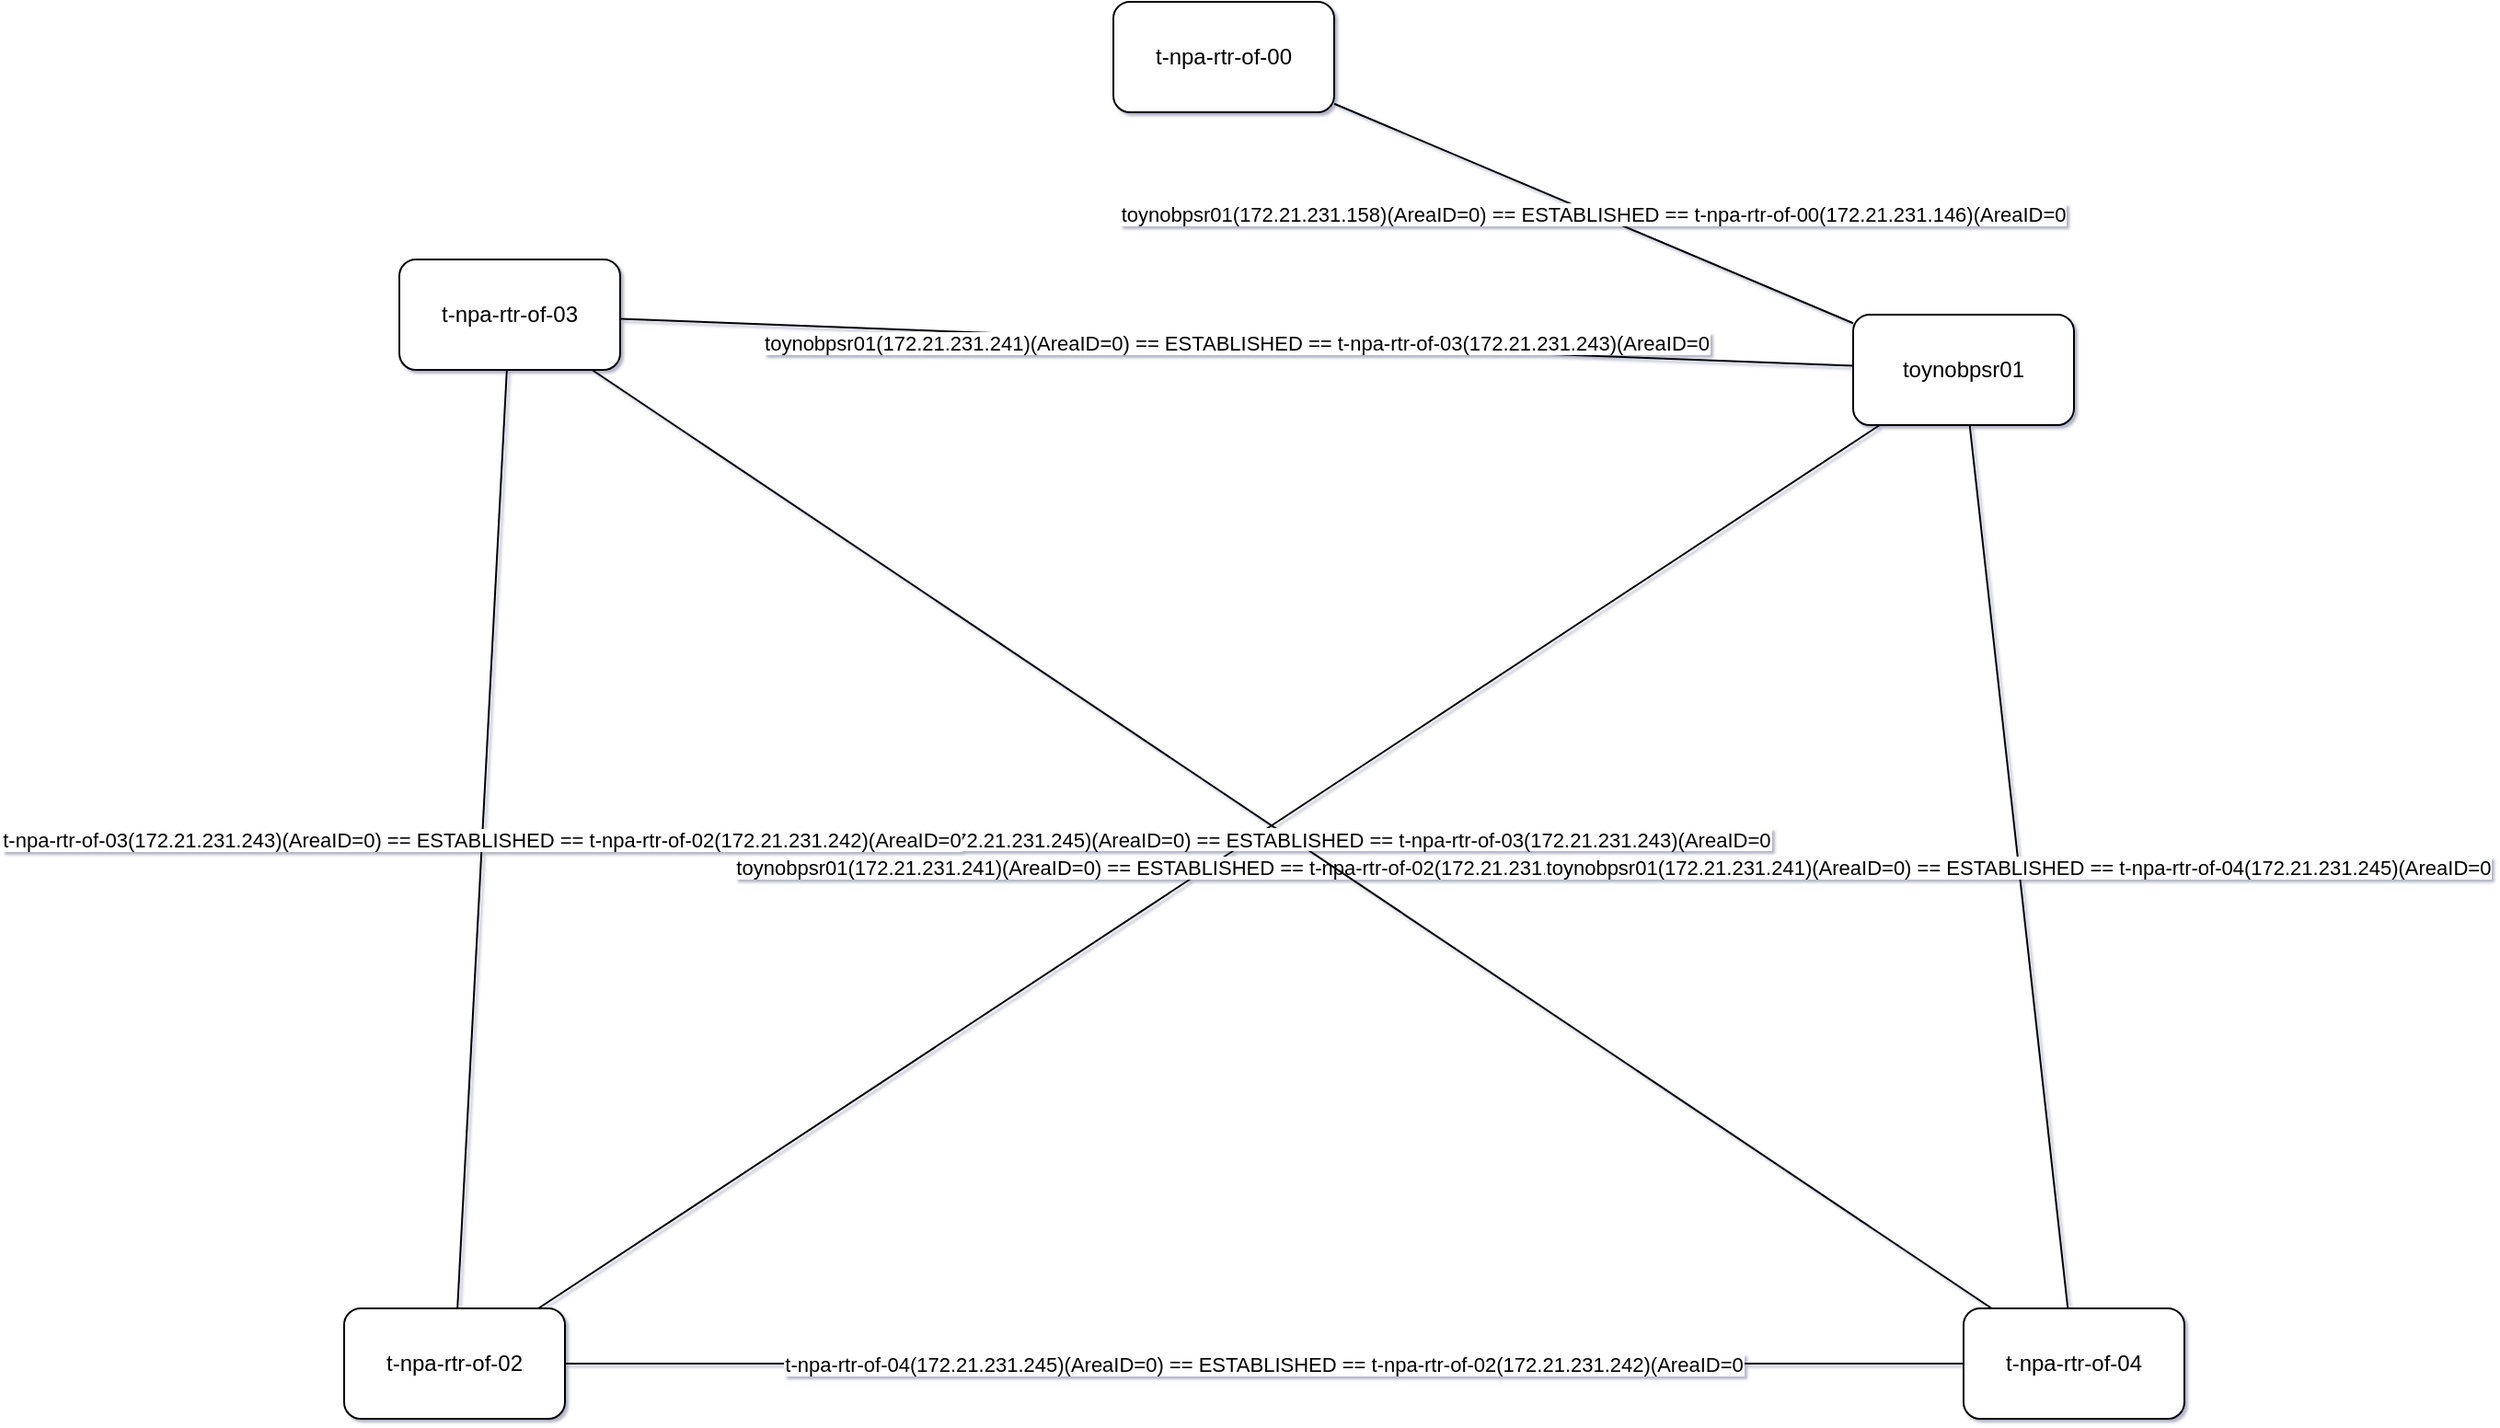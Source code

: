 <mxfile compressed="false" version="13.7.3" type="device" pages="3">
  <diagram id="OSPF" name="OSPF">
    <mxGraphModel dx="1106" dy="811" grid="1" gridSize="10" guides="1" tooltips="1" connect="1" arrows="1" fold="1" page="1" pageScale="1" pageWidth="827" pageHeight="1169" math="0" shadow="1">
      <root>
        <mxCell id="0" />
        <mxCell id="1" parent="0" />
        <object label="toynobpsr01" id="toynobpsr01">
          <mxCell style="rounded=1;whiteSpace=wrap;html=1;" parent="1" vertex="1">
            <mxGeometry x="1050" y="170" width="120" height="60" as="geometry" />
          </mxCell>
        </object>
        <object label="t-npa-rtr-of-02" id="t-npa-rtr-of-02">
          <mxCell style="rounded=1;whiteSpace=wrap;html=1;" parent="1" vertex="1">
            <mxGeometry x="230" y="710" width="120" height="60" as="geometry" />
          </mxCell>
        </object>
        <object label="toynobpsr01(172.21.231.241)(AreaID=0) == ESTABLISHED == t-npa-rtr-of-02(172.21.231.242)(AreaID=0" id="34fb4cf7d62f0d001eb6e7feff6354bf">
          <mxCell style="endArrow=none;" parent="1" source="toynobpsr01" target="t-npa-rtr-of-02" edge="1">
            <mxGeometry relative="1" as="geometry" />
          </mxCell>
        </object>
        <object label="t-npa-rtr-of-03" id="t-npa-rtr-of-03">
          <mxCell style="rounded=1;whiteSpace=wrap;html=1;" parent="1" vertex="1">
            <mxGeometry x="260" y="140" width="120" height="60" as="geometry" />
          </mxCell>
        </object>
        <object label="toynobpsr01(172.21.231.241)(AreaID=0) == ESTABLISHED == t-npa-rtr-of-03(172.21.231.243)(AreaID=0" id="04943d5bbe9ef741d0db329ebc8a2921">
          <mxCell style="endArrow=none;" parent="1" source="toynobpsr01" target="t-npa-rtr-of-03" edge="1">
            <mxGeometry relative="1" as="geometry" />
          </mxCell>
        </object>
        <object label="t-npa-rtr-of-04" id="t-npa-rtr-of-04">
          <mxCell style="rounded=1;whiteSpace=wrap;html=1;" parent="1" vertex="1">
            <mxGeometry x="1110" y="710" width="120" height="60" as="geometry" />
          </mxCell>
        </object>
        <object label="t-npa-rtr-of-04(172.21.231.245)(AreaID=0) == ESTABLISHED == t-npa-rtr-of-02(172.21.231.242)(AreaID=0" id="a912496407462e942f3b08061f4ae048">
          <mxCell style="endArrow=none;" parent="1" source="t-npa-rtr-of-04" target="t-npa-rtr-of-02" edge="1">
            <mxGeometry relative="1" as="geometry" />
          </mxCell>
        </object>
        <object label="t-npa-rtr-of-04(172.21.231.245)(AreaID=0) == ESTABLISHED == t-npa-rtr-of-03(172.21.231.243)(AreaID=0" id="ccb17b56f60f432718a5d732745fc928">
          <mxCell style="endArrow=none;" parent="1" source="t-npa-rtr-of-04" target="t-npa-rtr-of-03" edge="1">
            <mxGeometry relative="1" as="geometry" />
          </mxCell>
        </object>
        <object label="toynobpsr01(172.21.231.241)(AreaID=0) == ESTABLISHED == t-npa-rtr-of-04(172.21.231.245)(AreaID=0" id="db98a70eae7ee5fca152eadb5885ec41">
          <mxCell style="endArrow=none;" parent="1" source="toynobpsr01" target="t-npa-rtr-of-04" edge="1">
            <mxGeometry relative="1" as="geometry" />
          </mxCell>
        </object>
        <object label="t-npa-rtr-of-03(172.21.231.243)(AreaID=0) == ESTABLISHED == t-npa-rtr-of-02(172.21.231.242)(AreaID=0" id="635ddcd32f633ee87bce7cbd25a68066">
          <mxCell style="endArrow=none;" parent="1" source="t-npa-rtr-of-03" target="t-npa-rtr-of-02" edge="1">
            <mxGeometry relative="1" as="geometry" />
          </mxCell>
        </object>
        <object label="t-npa-rtr-of-00" id="t-npa-rtr-of-00">
          <mxCell style="rounded=1;whiteSpace=wrap;html=1;" parent="1" vertex="1">
            <mxGeometry x="648" width="120" height="60" as="geometry" />
          </mxCell>
        </object>
        <object label="toynobpsr01(172.21.231.158)(AreaID=0) == ESTABLISHED == t-npa-rtr-of-00(172.21.231.146)(AreaID=0" id="057235448f6b6471aa4fac7fccd21aec">
          <mxCell style="endArrow=none;" parent="1" source="toynobpsr01" target="t-npa-rtr-of-00" edge="1">
            <mxGeometry relative="1" as="geometry" />
          </mxCell>
        </object>
      </root>
    </mxGraphModel>
  </diagram>
  <diagram id="BGP" name="BGP">
    <mxGraphModel dx="1106" dy="811" grid="1" gridSize="10" guides="1" tooltips="1" connect="1" arrows="1" fold="1" page="1" pageScale="1" pageWidth="827" pageHeight="1169" math="0" shadow="1">
      <root>
        <mxCell id="0" />
        <mxCell id="1" parent="0" />
        <object label="t-npa-rtr-of-00 (65533)" id="t-npa-rtr-of-00 (65533)">
          <mxCell style="rounded=1;whiteSpace=wrap;html=1;" parent="1" vertex="1">
            <mxGeometry x="333" y="692" width="120" height="60" as="geometry" />
          </mxCell>
        </object>
        <object label="None (65530)" id="None (65530)">
          <mxCell style="rounded=1;whiteSpace=wrap;html=1;" parent="1" vertex="1">
            <mxGeometry x="670" y="800" width="120" height="60" as="geometry" />
          </mxCell>
        </object>
        <object label="t-npa-rtr-of-00 (65533)(132.147.11.17) == NOT_COMPATIBLE == None (65530)(132.147.11.20)" id="0e3c789738fa6c93e1e899c4b7506e72">
          <mxCell style="endArrow=none;" parent="1" source="t-npa-rtr-of-00 (65533)" target="None (65530)" edge="1">
            <mxGeometry relative="1" as="geometry" />
          </mxCell>
        </object>
        <object label="t-npa-rtr-of-01 (65533)" id="t-npa-rtr-of-01 (65533)">
          <mxCell style="rounded=1;whiteSpace=wrap;html=1;" parent="1" vertex="1">
            <mxGeometry x="241" y="381" width="120" height="60" as="geometry" />
          </mxCell>
        </object>
        <object label="t-npa-rtr-of-00 (65533)(172.21.231.25) == ESTABLISHED == t-npa-rtr-of-01 (65533)(172.21.231.26)" id="2f7b07fec26a407cc14d606df24a6f63">
          <mxCell style="endArrow=none;" parent="1" source="t-npa-rtr-of-00 (65533)" target="t-npa-rtr-of-01 (65533)" edge="1">
            <mxGeometry relative="1" as="geometry" />
          </mxCell>
        </object>
        <object label="None (7474)" id="None (7474)">
          <mxCell style="rounded=1;whiteSpace=wrap;html=1;" parent="1" vertex="1">
            <mxGeometry x="1039" y="170" width="120" height="60" as="geometry" />
          </mxCell>
        </object>
        <object label="t-npa-rtr-of-01 (65533)(10.10.10.46) == NOT_COMPATIBLE == None (7474)(10.10.10.45)" id="364791a7229636f28f622deb36bfce4d">
          <mxCell style="endArrow=none;" parent="1" source="t-npa-rtr-of-01 (65533)" target="None (7474)" edge="1">
            <mxGeometry relative="1" as="geometry" />
          </mxCell>
        </object>
        <object label="t-npa-rtr-tt-01 (64778)" id="t-npa-rtr-tt-01 (64778)">
          <mxCell style="rounded=1;whiteSpace=wrap;html=1;" parent="1" vertex="1">
            <mxGeometry x="1060" y="648" width="120" height="60" as="geometry" />
          </mxCell>
        </object>
        <object label="None (1221)" id="None (1221)">
          <mxCell style="rounded=1;whiteSpace=wrap;html=1;" parent="1" vertex="1">
            <mxGeometry x="923" y="341" width="120" height="60" as="geometry" />
          </mxCell>
        </object>
        <object label="t-npa-rtr-tt-01 (64778)(165.228.22.82) == NOT_COMPATIBLE == None (1221)(165.228.22.81)" id="065a2aeecd069651944ab5e037fa8c77">
          <mxCell style="endArrow=none;" parent="1" source="t-npa-rtr-tt-01 (64778)" target="None (1221)" edge="1">
            <mxGeometry relative="1" as="geometry" />
          </mxCell>
        </object>
        <object label="t-npa-rtr-tt-02 (64778)" id="t-npa-rtr-tt-02 (64778)">
          <mxCell style="rounded=1;whiteSpace=wrap;html=1;" parent="1" vertex="1">
            <mxGeometry x="960" y="773" width="120" height="60" as="geometry" />
          </mxCell>
        </object>
        <object label="t-npa-rtr-tt-01 (64778)(203.19.140.2) == ESTABLISHED == t-npa-rtr-tt-02 (64778)(203.19.140.3)" id="f8d2395f3657f983eaae7efca14b76a5">
          <mxCell style="endArrow=none;" parent="1" source="t-npa-rtr-tt-01 (64778)" target="t-npa-rtr-tt-02 (64778)" edge="1">
            <mxGeometry relative="1" as="geometry" />
          </mxCell>
        </object>
        <object label="t-npa-rtr-tt-02 (64778)(165.228.22.126) == NOT_COMPATIBLE == None (1221)(165.228.22.125)" id="a5f250fab56b4e5d9d1987accbc6aff2">
          <mxCell style="endArrow=none;" parent="1" source="t-npa-rtr-tt-02 (64778)" target="None (1221)" edge="1">
            <mxGeometry relative="1" as="geometry" />
          </mxCell>
        </object>
        <object label="toynobpsr01 (65111)" id="toynobpsr01 (65111)">
          <mxCell style="rounded=1;whiteSpace=wrap;html=1;" parent="1" vertex="1">
            <mxGeometry x="446" y="58" width="120" height="60" as="geometry" />
          </mxCell>
        </object>
        <object label="None (65110)" id="None (65110)">
          <mxCell style="rounded=1;whiteSpace=wrap;html=1;" parent="1" vertex="1">
            <mxGeometry x="1119" y="331" width="120" height="60" as="geometry" />
          </mxCell>
        </object>
        <object label="toynobpsr01 (65111)(10.10.17.98) == NOT_COMPATIBLE == None (65110)(10.10.17.97)" id="cda30f8783b3c1b3b97a25cea1e77b1f">
          <mxCell style="endArrow=none;" parent="1" source="toynobpsr01 (65111)" target="None (65110)" edge="1">
            <mxGeometry relative="1" as="geometry" />
          </mxCell>
        </object>
      </root>
    </mxGraphModel>
  </diagram>
  <diagram id="L3" name="L3">
    <mxGraphModel dx="1106" dy="811" grid="1" gridSize="10" guides="1" tooltips="1" connect="1" arrows="1" fold="1" page="1" pageScale="1" pageWidth="827" pageHeight="1169" math="0" shadow="1">
      <root>
        <mxCell id="0" />
        <mxCell id="1" parent="0" />
        <object label="t-npa-rtr-of-02" id="t-npa-rtr-of-02">
          <mxCell style="rounded=1;whiteSpace=wrap;html=1;" parent="1" vertex="1">
            <mxGeometry x="949" y="481" width="120" height="60" as="geometry" />
          </mxCell>
        </object>
        <object label="t-npa-rtr-of-03" id="t-npa-rtr-of-03">
          <mxCell style="rounded=1;whiteSpace=wrap;html=1;" parent="1" vertex="1">
            <mxGeometry x="1150" y="289" width="120" height="60" as="geometry" />
          </mxCell>
        </object>
        <object label="t-npa-rtr-of-02([&#39;172.21.231.242&#39;]) == VLAN 0 == t-npa-rtr-of-03([&#39;172.21.231.243&#39;])" id="050737131e2f0c6b7414230da6c25b58">
          <mxCell style="endArrow=none;" parent="1" source="t-npa-rtr-of-02" target="t-npa-rtr-of-03" edge="1">
            <mxGeometry relative="1" as="geometry" />
          </mxCell>
        </object>
        <object label="t-npa-rtr-of-03([&#39;172.21.231.243&#39;]) == VLAN 1 == t-npa-rtr-of-02([&#39;172.21.231.242&#39;])" id="7978f7c2613c9e5a63bbd705b89c2824">
          <mxCell style="endArrow=none;" parent="1" source="t-npa-rtr-of-03" target="t-npa-rtr-of-02" edge="1">
            <mxGeometry relative="1" as="geometry" />
          </mxCell>
        </object>
        <object label="t-npa-rtr-of-04" id="t-npa-rtr-of-04">
          <mxCell style="rounded=1;whiteSpace=wrap;html=1;" parent="1" vertex="1">
            <mxGeometry x="539" y="34" width="120" height="60" as="geometry" />
          </mxCell>
        </object>
        <object label="t-npa-rtr-of-04([&#39;172.21.231.245&#39;]) == VLAN 2 == t-npa-rtr-of-02([&#39;172.21.231.242&#39;])" id="f04ce0eba7b3691c9e80a2c8d69efe88">
          <mxCell style="endArrow=none;" parent="1" source="t-npa-rtr-of-04" target="t-npa-rtr-of-02" edge="1">
            <mxGeometry relative="1" as="geometry" />
          </mxCell>
        </object>
        <object label="toynobpfw01-failover-secondary" id="toynobpfw01-failover-secondary">
          <mxCell style="rounded=1;whiteSpace=wrap;html=1;" parent="1" vertex="1">
            <mxGeometry x="988" y="378" width="120" height="60" as="geometry" />
          </mxCell>
        </object>
        <object label="toynobpsr03" id="toynobpsr03">
          <mxCell style="rounded=1;whiteSpace=wrap;html=1;" parent="1" vertex="1">
            <mxGeometry x="1020" y="591" width="120" height="60" as="geometry" />
          </mxCell>
        </object>
        <object label="toynobpfw01-failover-secondary([&#39;10.14.206.2&#39;]) == VLAN 3 == toynobpsr03([&#39;10.14.206.235&#39;])" id="201a3000385b8a88edf7de4aeca86406">
          <mxCell style="endArrow=none;" parent="1" source="toynobpfw01-failover-secondary" target="toynobpsr03" edge="1">
            <mxGeometry relative="1" as="geometry" />
          </mxCell>
        </object>
        <object label="toynobpsr01" id="toynobpsr01">
          <mxCell style="rounded=1;whiteSpace=wrap;html=1;" parent="1" vertex="1">
            <mxGeometry x="230" y="500" width="120" height="60" as="geometry" />
          </mxCell>
        </object>
        <object label="t-npa-rtr-of-01" id="t-npa-rtr-of-01">
          <mxCell style="rounded=1;whiteSpace=wrap;html=1;" parent="1" vertex="1">
            <mxGeometry x="1069" y="50" width="120" height="60" as="geometry" />
          </mxCell>
        </object>
        <object label="toynobpsr01([&#39;172.21.231.158&#39;]) == VLAN 4 == t-npa-rtr-of-01([&#39;172.21.231.147&#39;])" id="1321650356664cec9541c8d79063ec20">
          <mxCell style="endArrow=none;" parent="1" source="toynobpsr01" target="t-npa-rtr-of-01" edge="1">
            <mxGeometry relative="1" as="geometry" />
          </mxCell>
        </object>
        <object label="t-npa-rtr-of-00" id="t-npa-rtr-of-00">
          <mxCell style="rounded=1;whiteSpace=wrap;html=1;" parent="1" vertex="1">
            <mxGeometry x="180" y="150" width="120" height="60" as="geometry" />
          </mxCell>
        </object>
        <object label="t-npa-rtr-of-01([&#39;172.21.231.147&#39;]) == VLAN 5 == t-npa-rtr-of-00([&#39;172.21.231.146&#39;])" id="2ae03a5ef291c7eed3b5cb72045def9a">
          <mxCell style="endArrow=none;" parent="1" source="t-npa-rtr-of-01" target="t-npa-rtr-of-00" edge="1">
            <mxGeometry relative="1" as="geometry" />
          </mxCell>
        </object>
        <object label="t-npa-rtr-of-01([&#39;10.100.3.130&#39;]) == VLAN 6 == t-npa-rtr-of-03([&#39;10.100.3.129&#39;])" id="7bbcbed8b17256b3076a66bf5d804dbb">
          <mxCell style="endArrow=none;" parent="1" source="t-npa-rtr-of-01" target="t-npa-rtr-of-03" edge="1">
            <mxGeometry relative="1" as="geometry" />
          </mxCell>
        </object>
        <object label="t-npa-rtr-of-04([&#39;172.21.231.245&#39;]) == VLAN 7 == t-npa-rtr-of-03([&#39;172.21.231.243&#39;])" id="adb2bc9484906649ba2a29767f8a57cb">
          <mxCell style="endArrow=none;" parent="1" source="t-npa-rtr-of-04" target="t-npa-rtr-of-03" edge="1">
            <mxGeometry relative="1" as="geometry" />
          </mxCell>
        </object>
        <object label="toynobpsr01([&#39;172.21.231.241&#39;]) == VLAN 8 == t-npa-rtr-of-03([&#39;172.21.231.243&#39;])" id="c69168a2b1f6c665ea8ec11efd4c57ab">
          <mxCell style="endArrow=none;" parent="1" source="toynobpsr01" target="t-npa-rtr-of-03" edge="1">
            <mxGeometry relative="1" as="geometry" />
          </mxCell>
        </object>
        <object label="toynobpsr01([&#39;172.21.231.158&#39;]) == VLAN 9 == t-npa-rtr-of-00([&#39;172.21.231.146&#39;])" id="e6ea97fc8531a4e53e75692332c8b72d">
          <mxCell style="endArrow=none;" parent="1" source="toynobpsr01" target="t-npa-rtr-of-00" edge="1">
            <mxGeometry relative="1" as="geometry" />
          </mxCell>
        </object>
        <object label="t-npa-rtr-of-00([&#39;172.21.231.25&#39;]) == VLAN 10 == t-npa-rtr-of-01([&#39;172.21.231.26&#39;])" id="b38e0e531ed9084d16f69f1fcc2f0e6b">
          <mxCell style="endArrow=none;" parent="1" source="t-npa-rtr-of-00" target="t-npa-rtr-of-01" edge="1">
            <mxGeometry relative="1" as="geometry" />
          </mxCell>
        </object>
        <object label="toynobpsr01([&#39;172.21.231.241&#39;]) == VLAN 11 == t-npa-rtr-of-02([&#39;172.21.231.242&#39;])" id="7c1bbf6f0a103ffbcd21e034546a20e1">
          <mxCell style="endArrow=none;" parent="1" source="toynobpsr01" target="t-npa-rtr-of-02" edge="1">
            <mxGeometry relative="1" as="geometry" />
          </mxCell>
        </object>
        <object label="toynobpsr01([&#39;172.21.231.241&#39;]) == VLAN 12 == t-npa-rtr-of-04([&#39;172.21.231.245&#39;])" id="4a34251a0934612b1eede36051566519">
          <mxCell style="endArrow=none;" parent="1" source="toynobpsr01" target="t-npa-rtr-of-04" edge="1">
            <mxGeometry relative="1" as="geometry" />
          </mxCell>
        </object>
        <object label="t-npa-rtr-of-01([&#39;172.21.231.26&#39;]) == VLAN 13 == t-npa-rtr-of-00([&#39;172.21.231.25&#39;])" id="1d8dd0994419c109bb7ee919ac1436be">
          <mxCell style="endArrow=none;" parent="1" source="t-npa-rtr-of-01" target="t-npa-rtr-of-00" edge="1">
            <mxGeometry relative="1" as="geometry" />
          </mxCell>
        </object>
        <object label="t-npa-rtr-of-02([&#39;10.100.3.1&#39;]) == VLAN 14 == t-npa-rtr-of-00([&#39;10.100.3.2&#39;])" id="af42c5da435e811bc5d8b730f4023cdf">
          <mxCell style="endArrow=none;" parent="1" source="t-npa-rtr-of-02" target="t-npa-rtr-of-00" edge="1">
            <mxGeometry relative="1" as="geometry" />
          </mxCell>
        </object>
        <object label="t-npa-rtr-tt-02" id="t-npa-rtr-tt-02">
          <mxCell style="rounded=1;whiteSpace=wrap;html=1;" parent="1" vertex="1">
            <mxGeometry x="283" y="611" width="120" height="60" as="geometry" />
          </mxCell>
        </object>
        <object label="t-npa-rtr-tt-01" id="t-npa-rtr-tt-01">
          <mxCell style="rounded=1;whiteSpace=wrap;html=1;" parent="1" vertex="1">
            <mxGeometry x="917" y="602" width="120" height="60" as="geometry" />
          </mxCell>
        </object>
        <object label="t-npa-rtr-tt-02([&#39;172.21.231.130&#39;]) == VLAN 15 == t-npa-rtr-tt-01([&#39;172.21.231.129&#39;])" id="c98df1051c68f7fbc9ca8b605051a7a6">
          <mxCell style="endArrow=none;" parent="1" source="t-npa-rtr-tt-02" target="t-npa-rtr-tt-01" edge="1">
            <mxGeometry relative="1" as="geometry" />
          </mxCell>
        </object>
        <object label="t-npa-rtr-tt-01([&#39;203.19.140.2&#39;]) == VLAN 16 == t-npa-rtr-tt-02([&#39;203.19.140.3&#39;])" id="14021da8a51d5520a10916d4d41c15f9">
          <mxCell style="endArrow=none;" parent="1" source="t-npa-rtr-tt-01" target="t-npa-rtr-tt-02" edge="1">
            <mxGeometry relative="1" as="geometry" />
          </mxCell>
        </object>
        <object label="t-npa-rtr-of-00([&#39;172.21.231.146&#39;]) == VLAN 17 == toynobpsr01([&#39;172.21.231.158&#39;])" id="e11b2ca45ab9175be059661e2f05388a">
          <mxCell style="endArrow=none;" parent="1" source="t-npa-rtr-of-00" target="toynobpsr01" edge="1">
            <mxGeometry relative="1" as="geometry" />
          </mxCell>
        </object>
        <object label="t-npa-rtr-tt-01([&#39;172.21.231.129&#39;]) == VLAN 18 == t-npa-rtr-tt-02([&#39;172.21.231.130&#39;])" id="37bd1f2ee682bbee477a051ff82bf07d">
          <mxCell style="endArrow=none;" parent="1" source="t-npa-rtr-tt-01" target="t-npa-rtr-tt-02" edge="1">
            <mxGeometry relative="1" as="geometry" />
          </mxCell>
        </object>
        <object label="t-npa-rtr-of-02([&#39;172.21.231.242&#39;]) == VLAN 19 == t-npa-rtr-of-04([&#39;172.21.231.245&#39;])" id="60c631b859abfec60feb0a5cbfe77a83">
          <mxCell style="endArrow=none;" parent="1" source="t-npa-rtr-of-02" target="t-npa-rtr-of-04" edge="1">
            <mxGeometry relative="1" as="geometry" />
          </mxCell>
        </object>
        <object label="t-npa-rtr-of-04([&#39;172.21.231.245&#39;]) == VLAN 20 == toynobpsr01([&#39;172.21.231.241&#39;])" id="3d278e4b69adbd55b57e0323af20120e">
          <mxCell style="endArrow=none;" parent="1" source="t-npa-rtr-of-04" target="toynobpsr01" edge="1">
            <mxGeometry relative="1" as="geometry" />
          </mxCell>
        </object>
        <object label="t-npa-rtr-of-00([&#39;10.100.3.2&#39;]) == VLAN 21 == t-npa-rtr-of-02([&#39;10.100.3.1&#39;])" id="b9a5ece2fc58aaaab79b2d80ad07723b">
          <mxCell style="endArrow=none;" parent="1" source="t-npa-rtr-of-00" target="t-npa-rtr-of-02" edge="1">
            <mxGeometry relative="1" as="geometry" />
          </mxCell>
        </object>
        <object label="t-npa-rtr-of-03([&#39;172.21.231.243&#39;]) == VLAN 22 == t-npa-rtr-of-04([&#39;172.21.231.245&#39;])" id="cf27305f270b5aab49b6f957f51c5b4c">
          <mxCell style="endArrow=none;" parent="1" source="t-npa-rtr-of-03" target="t-npa-rtr-of-04" edge="1">
            <mxGeometry relative="1" as="geometry" />
          </mxCell>
        </object>
        <object label="t-npa-rtr-tt-02([&#39;203.19.140.3&#39;]) == VLAN 23 == t-npa-rtr-tt-01([&#39;203.19.140.2&#39;])" id="66c226970ebb992fc8d02e808123dcbd">
          <mxCell style="endArrow=none;" parent="1" source="t-npa-rtr-tt-02" target="t-npa-rtr-tt-01" edge="1">
            <mxGeometry relative="1" as="geometry" />
          </mxCell>
        </object>
        <object label="t-npa-rtr-of-03([&#39;10.100.3.129&#39;]) == VLAN 24 == t-npa-rtr-of-01([&#39;10.100.3.130&#39;])" id="8027d2f31a7606d777db2008c28a489e">
          <mxCell style="endArrow=none;" parent="1" source="t-npa-rtr-of-03" target="t-npa-rtr-of-01" edge="1">
            <mxGeometry relative="1" as="geometry" />
          </mxCell>
        </object>
        <object label="t-npa-rtr-of-03([&#39;172.21.231.243&#39;]) == VLAN 25 == toynobpsr01([&#39;172.21.231.241&#39;])" id="d3fd7fac409783ec0646b2decc34fb8d">
          <mxCell style="endArrow=none;" parent="1" source="t-npa-rtr-of-03" target="toynobpsr01" edge="1">
            <mxGeometry relative="1" as="geometry" />
          </mxCell>
        </object>
        <object label="t-npa-rtr-of-01([&#39;172.21.231.147&#39;]) == VLAN 26 == toynobpsr01([&#39;172.21.231.158&#39;])" id="5e750136dd43bbe40289be608f4c2996">
          <mxCell style="endArrow=none;" parent="1" source="t-npa-rtr-of-01" target="toynobpsr01" edge="1">
            <mxGeometry relative="1" as="geometry" />
          </mxCell>
        </object>
        <object label="t-npa-rtr-of-02([&#39;172.21.231.242&#39;]) == VLAN 27 == toynobpsr01([&#39;172.21.231.241&#39;])" id="8d2c770164229be81adf9bb22c9ef6cd">
          <mxCell style="endArrow=none;" parent="1" source="t-npa-rtr-of-02" target="toynobpsr01" edge="1">
            <mxGeometry relative="1" as="geometry" />
          </mxCell>
        </object>
        <object label="toynobpsr03([&#39;10.14.206.235&#39;]) == VLAN 28 == toynobpfw01-failover-secondary([&#39;10.14.206.2&#39;])" id="e6bd1439fb3092d330e7f1801fd3e003">
          <mxCell style="endArrow=none;" parent="1" source="toynobpsr03" target="toynobpfw01-failover-secondary" edge="1">
            <mxGeometry relative="1" as="geometry" />
          </mxCell>
        </object>
        <object label="t-npa-rtr-of-00([&#39;172.21.231.146&#39;]) == VLAN 29 == t-npa-rtr-of-01([&#39;172.21.231.147&#39;])" id="a7ae9d6773b68fd528c4ee206ac07249">
          <mxCell style="endArrow=none;" parent="1" source="t-npa-rtr-of-00" target="t-npa-rtr-of-01" edge="1">
            <mxGeometry relative="1" as="geometry" />
          </mxCell>
        </object>
      </root>
    </mxGraphModel>
  </diagram>
</mxfile>
